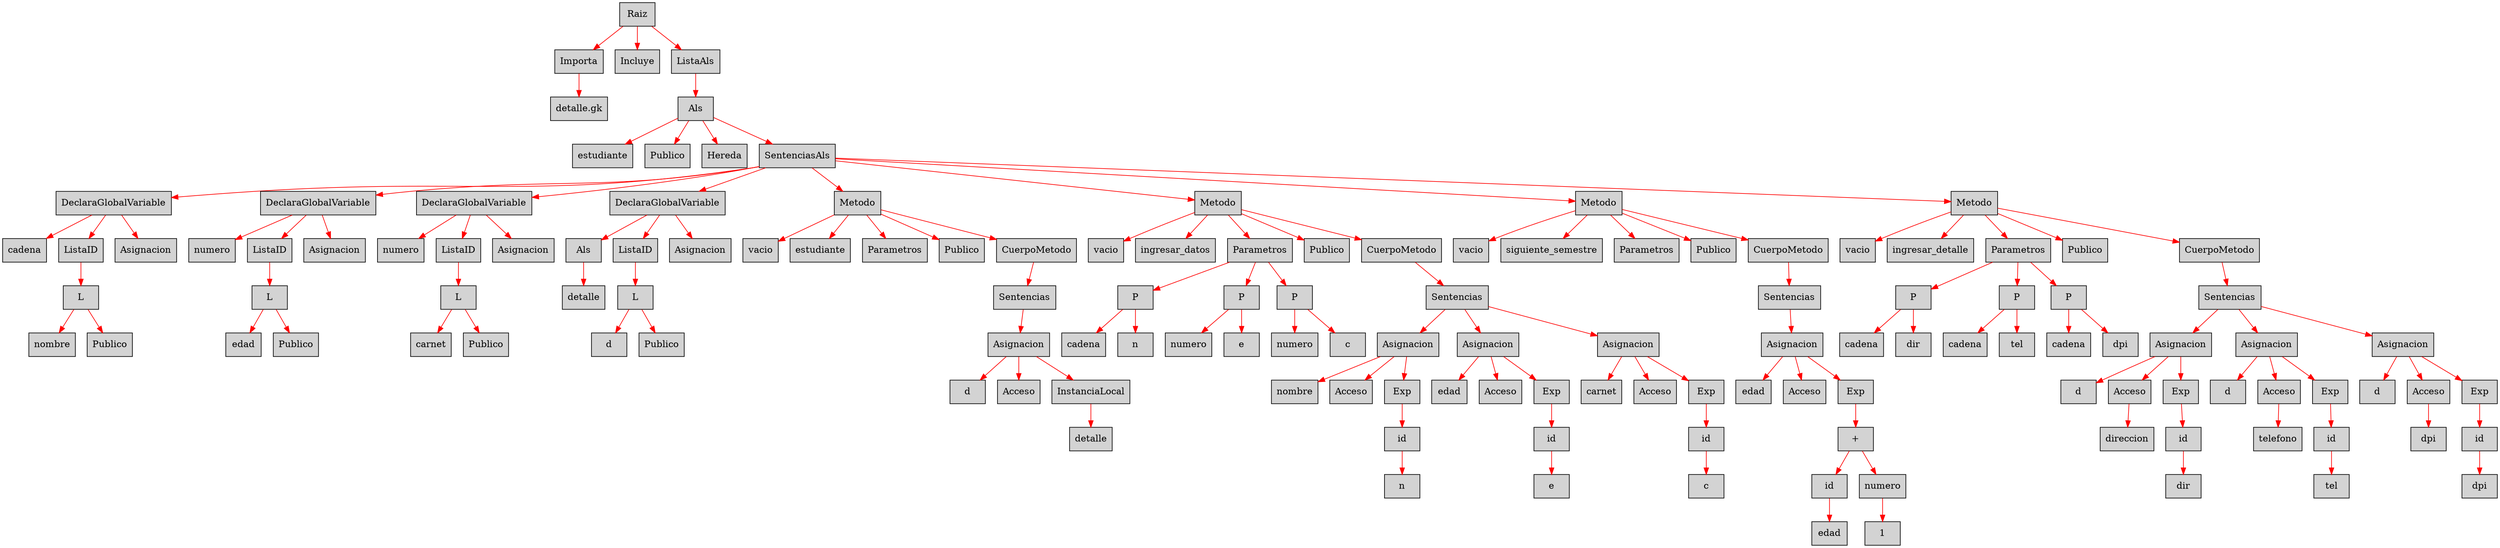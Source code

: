 digraph G {node[shape=box, style=filled]; edge[color=red]
node1258306838[label="Raiz"];
 node1258306838->node890310624;node890310624[label="Importa"];
 node890310624->node430584023;node430584023[label="detalle.gk"];
 node1258306838->node344713724;node344713724[label="Incluye"];
 node1258306838->node1588174582;node1588174582[label="ListaAls"];
 node1588174582->node1677391052;node1677391052[label="Als"];
 node1677391052->node731798764;node731798764[label="estudiante"];
 node1677391052->node1620153450;node1620153450[label="Publico"];
 node1677391052->node1927149728;node1927149728[label="Hereda"];
 node1677391052->node1177890467;node1177890467[label="SentenciasAls"];
 node1177890467->node529884085;node529884085[label="DeclaraGlobalVariable"];
 node529884085->node1942718185;node1942718185[label="cadena"];
 node529884085->node1859025096;node1859025096[label="ListaID"];
 node1859025096->node23139204;node23139204[label="L"];
 node23139204->node903696598;node903696598[label="nombre"];
 node23139204->node445539402;node445539402[label="Publico"];
 node529884085->node119228395;node119228395[label="Asignacion"];
 node1177890467->node250579391;node250579391[label="DeclaraGlobalVariable"];
 node250579391->node1365979988;node1365979988[label="numero"];
 node250579391->node942584071;node942584071[label="ListaID"];
 node942584071->node1708625398;node1708625398[label="L"];
 node1708625398->node386351746;node386351746[label="edad"];
 node1708625398->node528364197;node528364197[label="Publico"];
 node250579391->node1385504452;node1385504452[label="Asignacion"];
 node1177890467->node192188765;node192188765[label="DeclaraGlobalVariable"];
 node192188765->node650826211;node650826211[label="numero"];
 node192188765->node1221538949;node1221538949[label="ListaID"];
 node1221538949->node844521574;node844521574[label="L"];
 node844521574->node487059720;node487059720[label="carnet"];
 node844521574->node1840414338;node1840414338[label="Publico"];
 node192188765->node1558713517;node1558713517[label="Asignacion"];
 node1177890467->node1572604422;node1572604422[label="DeclaraGlobalVariable"];
 node1572604422->node2131832584;node2131832584[label="Als"];
 node2131832584->node19470342;node19470342[label="detalle"];
 node1572604422->node502807026;node502807026[label="ListaID"];
 node502807026->node539618417;node539618417[label="L"];
 node539618417->node1446440467;node1446440467[label="d"];
 node539618417->node521545211;node521545211[label="Publico"];
 node1572604422->node1140697154;node1140697154[label="Asignacion"];
 node1177890467->node752389672;node752389672[label="Metodo"];
 node752389672->node1300216790;node1300216790[label="vacio"];
 node752389672->node1667786367;node1667786367[label="estudiante"];
 node752389672->node1299807720;node1299807720[label="Parametros"];
 node752389672->node624432033;node624432033[label="Publico"];
 node752389672->node363441627;node363441627[label="CuerpoMetodo"];
 node363441627->node894597775;node894597775[label="Sentencias"];
 node894597775->node860018672;node860018672[label="Asignacion"];
 node860018672->node1451392802;node1451392802[label="d"];
 node860018672->node245225308;node245225308[label="Acceso"];
 node860018672->node683495938;node683495938[label="InstanciaLocal"];
 node683495938->node233172402;node233172402[label="detalle"];
 node1177890467->node1213986883;node1213986883[label="Metodo"];
 node1213986883->node681373987;node681373987[label="vacio"];
 node1213986883->node1794349936;node1794349936[label="ingresar_datos"];
 node1213986883->node1213817825;node1213817825[label="Parametros"];
 node1213817825->node1607930697;node1607930697[label="P"];
 node1607930697->node269345913;node269345913[label="cadena"];
 node1607930697->node1725154579;node1725154579[label="n"];
 node1213817825->node1695999043;node1695999043[label="P"];
 node1695999043->node45936371;node45936371[label="numero"];
 node1695999043->node2104356081;node2104356081[label="e"];
 node1213817825->node91116818;node91116818[label="P"];
 node91116818->node1460182272;node1460182272[label="numero"];
 node91116818->node841362020;node841362020[label="c"];
 node1213986883->node549343925;node549343925[label="Publico"];
 node1213986883->node1460622709;node1460622709[label="CuerpoMetodo"];
 node1460622709->node1157374473;node1157374473[label="Sentencias"];
 node1157374473->node1191859704;node1191859704[label="Asignacion"];
 node1191859704->node368286806;node368286806[label="nombre"];
 node1191859704->node947570528;node947570528[label="Acceso"];
 node1191859704->node489899532;node489899532[label="Exp"];
 node489899532->node134440391;node134440391[label="id"];
 node134440391->node26958269;node26958269[label="n"];
 node1157374473->node1865731881;node1865731881[label="Asignacion"];
 node1865731881->node1748035557;node1748035557[label="edad"];
 node1865731881->node2064554617;node2064554617[label="Acceso"];
 node1865731881->node537096724;node537096724[label="Exp"];
 node537096724->node1770503354;node1770503354[label="id"];
 node1770503354->node107438496;node107438496[label="e"];
 node1157374473->node162917959;node162917959[label="Asignacion"];
 node162917959->node840806071;node840806071[label="carnet"];
 node162917959->node1722525218;node1722525218[label="Acceso"];
 node162917959->node1543287094;node1543287094[label="Exp"];
 node1543287094->node2107489240;node2107489240[label="id"];
 node2107489240->node573229770;node573229770[label="c"];
 node1177890467->node420213275;node420213275[label="Metodo"];
 node420213275->node658539789;node658539789[label="vacio"];
 node420213275->node932428102;node932428102[label="siguiente_semestre"];
 node420213275->node1125861860;node1125861860[label="Parametros"];
 node420213275->node96923830;node96923830[label="Publico"];
 node420213275->node646804974;node646804974[label="CuerpoMetodo"];
 node646804974->node218014192;node218014192[label="Sentencias"];
 node218014192->node355704290;node355704290[label="Asignacion"];
 node355704290->node658672818;node658672818[label="edad"];
 node355704290->node1781383089;node1781383089[label="Acceso"];
 node355704290->node321221157;node321221157[label="Exp"];
 node321221157->node451944750;node451944750[label="+"];
 node451944750->node694426078;node694426078[label="id"];
 node694426078->node775154548;node775154548[label="edad"];
 node451944750->node381616333;node381616333[label="numero"];
 node381616333->node232630885;node232630885[label="1"];
 node1177890467->node83818729;node83818729[label="Metodo"];
 node83818729->node891804489;node891804489[label="vacio"];
 node83818729->node1534073928;node1534073928[label="ingresar_detalle"];
 node83818729->node1000217537;node1000217537[label="Parametros"];
 node1000217537->node1213502955;node1213502955[label="P"];
 node1213502955->node1126359611;node1126359611[label="cadena"];
 node1213502955->node409674827;node409674827[label="dir"];
 node1000217537->node1407214740;node1407214740[label="P"];
 node1407214740->node1064786126;node1064786126[label="cadena"];
 node1407214740->node1796232737;node1796232737[label="tel"];
 node1000217537->node714632820;node714632820[label="P"];
 node714632820->node2047638391;node2047638391[label="cadena"];
 node714632820->node2134441424;node2134441424[label="dpi"];
 node83818729->node376442184;node376442184[label="Publico"];
 node83818729->node2146581052;node2146581052[label="CuerpoMetodo"];
 node2146581052->node1723609462;node1723609462[label="Sentencias"];
 node1723609462->node1590859276;node1590859276[label="Asignacion"];
 node1590859276->node1222564563;node1222564563[label="d"];
 node1590859276->node647182894;node647182894[label="Acceso"];
 node647182894->node555980811;node555980811[label="direccion"];
 node1590859276->node1795885269;node1795885269[label="Exp"];
 node1795885269->node1430081317;node1430081317[label="id"];
 node1430081317->node1782599142;node1782599142[label="dir"];
 node1723609462->node1469997925;node1469997925[label="Asignacion"];
 node1469997925->node1692435683;node1692435683[label="d"];
 node1469997925->node1528539965;node1528539965[label="Acceso"];
 node1528539965->node861725381;node861725381[label="telefono"];
 node1469997925->node394082944;node394082944[label="Exp"];
 node394082944->node2010800912;node2010800912[label="id"];
 node2010800912->node1906207893;node1906207893[label="tel"];
 node1723609462->node629203625;node629203625[label="Asignacion"];
 node629203625->node1540847011;node1540847011[label="d"];
 node629203625->node2142326570;node2142326570[label="Acceso"];
 node2142326570->node2110357133;node2110357133[label="dpi"];
 node629203625->node1602117175;node1602117175[label="Exp"];
 node1602117175->node1063539222;node1063539222[label="id"];
 node1063539222->node1247384271;node1247384271[label="dpi"];

}
